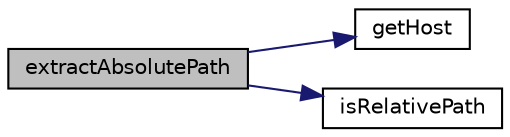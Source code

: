 digraph "extractAbsolutePath"
{
  edge [fontname="Helvetica",fontsize="10",labelfontname="Helvetica",labelfontsize="10"];
  node [fontname="Helvetica",fontsize="10",shape=record];
  rankdir="LR";
  Node1 [label="extractAbsolutePath",height=0.2,width=0.4,color="black", fillcolor="grey75", style="filled" fontcolor="black"];
  Node1 -> Node2 [color="midnightblue",fontsize="10",style="solid",fontname="Helvetica"];
  Node2 [label="getHost",height=0.2,width=0.4,color="black", fillcolor="white", style="filled",URL="$class_simple_url.html#af89674df83d1ee2198e54b5c8340795e"];
  Node1 -> Node3 [color="midnightblue",fontsize="10",style="solid",fontname="Helvetica"];
  Node3 [label="isRelativePath",height=0.2,width=0.4,color="black", fillcolor="white", style="filled",URL="$class_simple_url.html#a8a42d0777fc665f6f1185b1c97b5b5c1"];
}
